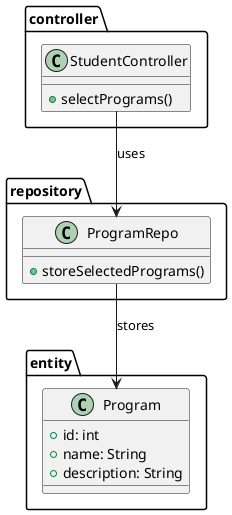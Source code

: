 ; filepath: /home/slightlywind/Repositories/Legacy/SWD392/class_diagrams/select_programs.puml
@startuml
package controller {
    class StudentController {
        +selectPrograms()
    }
}

package repository {
    class ProgramRepo {
        +storeSelectedPrograms()
    }
}

package entity {
    class Program {
        +id: int
        +name: String
        +description: String
    }
}

StudentController --> ProgramRepo : uses
ProgramRepo --> Program : stores
@enduml